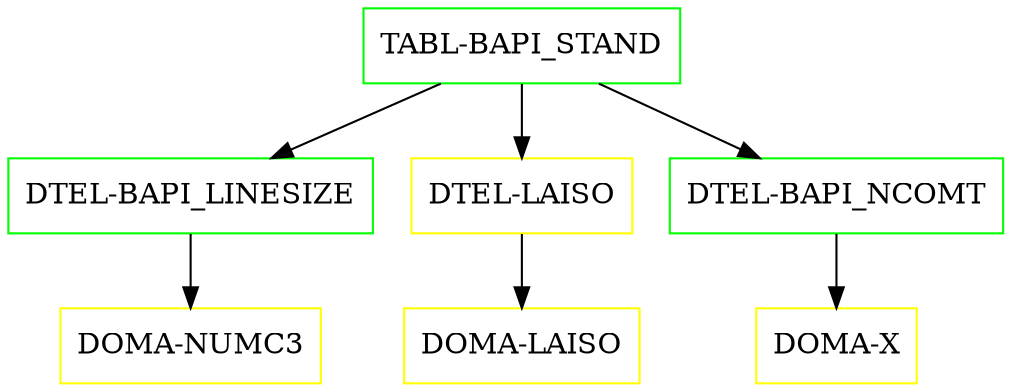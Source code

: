 digraph G {
  "TABL-BAPI_STAND" [shape=box,color=green];
  "DTEL-BAPI_LINESIZE" [shape=box,color=green,URL="./DTEL_BAPI_LINESIZE.html"];
  "DOMA-NUMC3" [shape=box,color=yellow,URL="./DOMA_NUMC3.html"];
  "DTEL-LAISO" [shape=box,color=yellow,URL="./DTEL_LAISO.html"];
  "DOMA-LAISO" [shape=box,color=yellow,URL="./DOMA_LAISO.html"];
  "DTEL-BAPI_NCOMT" [shape=box,color=green,URL="./DTEL_BAPI_NCOMT.html"];
  "DOMA-X" [shape=box,color=yellow,URL="./DOMA_X.html"];
  "TABL-BAPI_STAND" -> "DTEL-BAPI_NCOMT";
  "TABL-BAPI_STAND" -> "DTEL-LAISO";
  "TABL-BAPI_STAND" -> "DTEL-BAPI_LINESIZE";
  "DTEL-BAPI_LINESIZE" -> "DOMA-NUMC3";
  "DTEL-LAISO" -> "DOMA-LAISO";
  "DTEL-BAPI_NCOMT" -> "DOMA-X";
}
